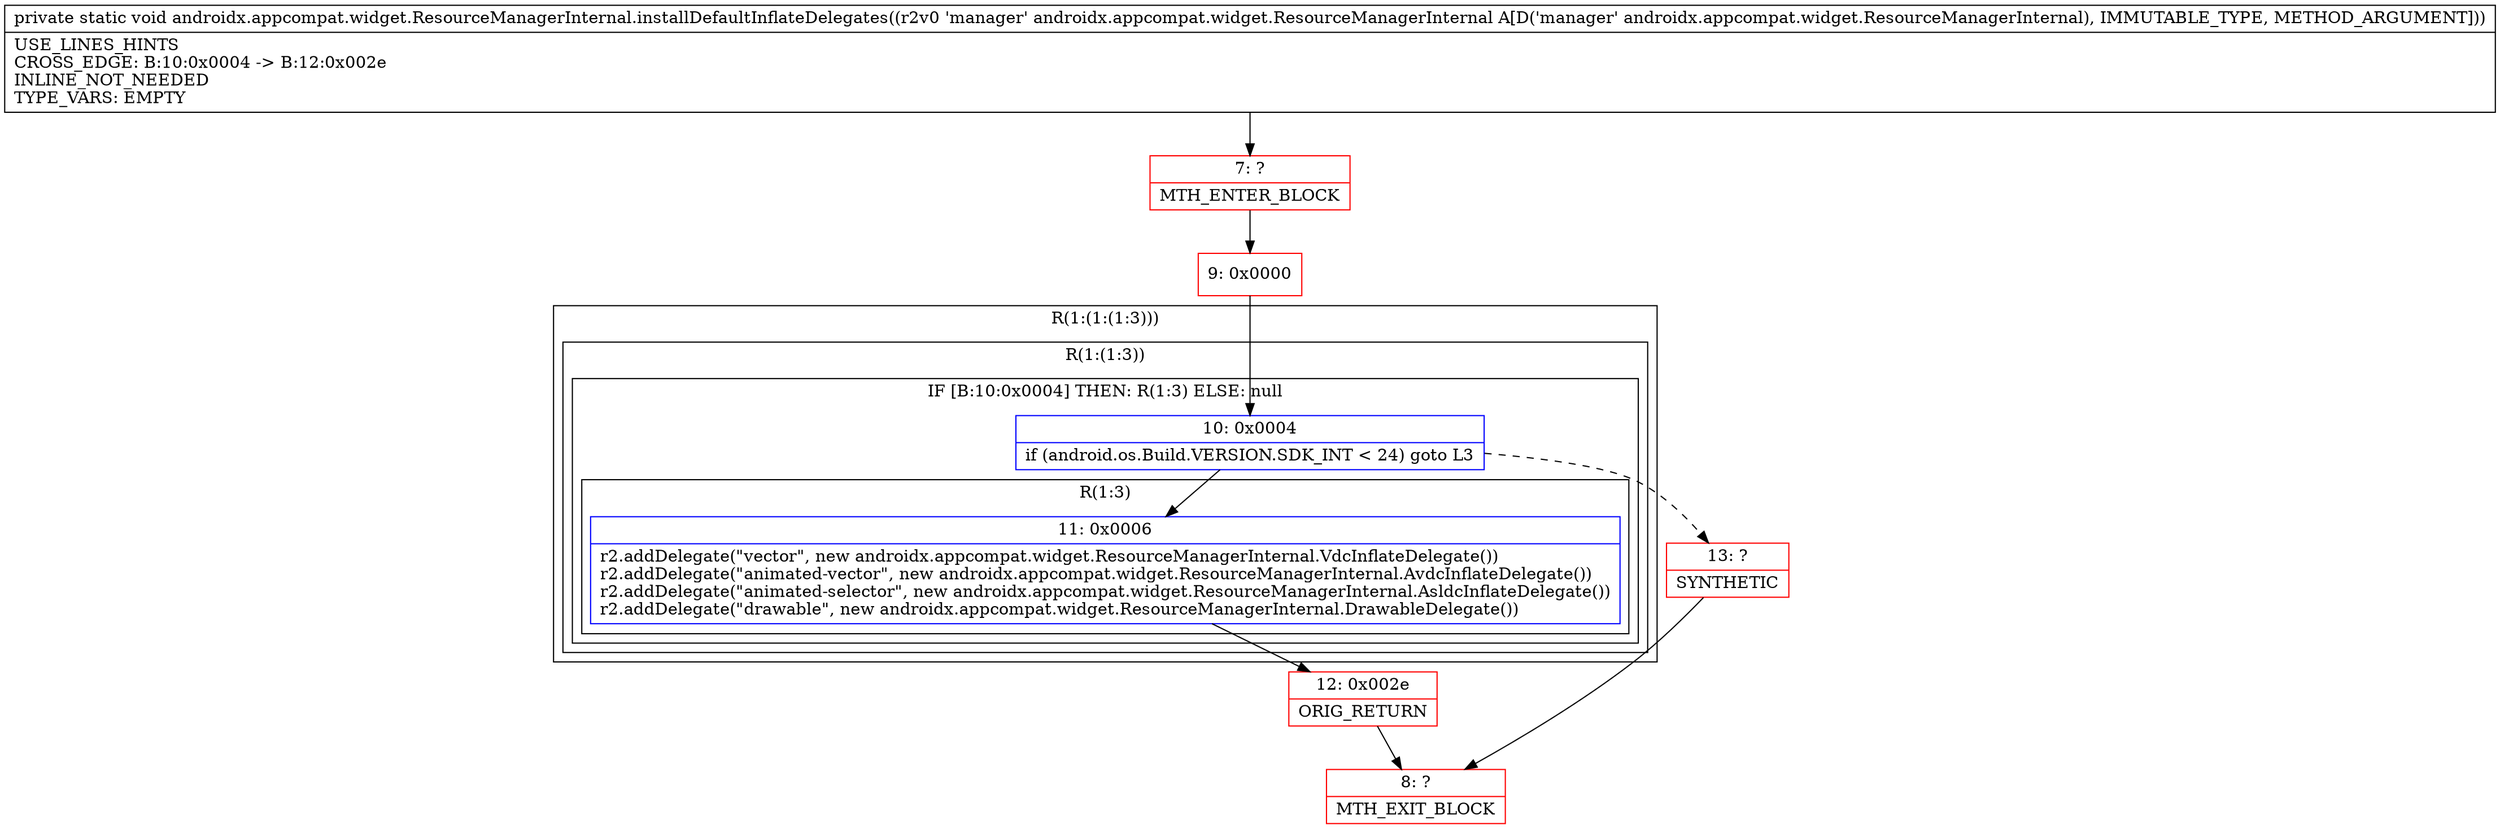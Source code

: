 digraph "CFG forandroidx.appcompat.widget.ResourceManagerInternal.installDefaultInflateDelegates(Landroidx\/appcompat\/widget\/ResourceManagerInternal;)V" {
subgraph cluster_Region_56802191 {
label = "R(1:(1:(1:3)))";
node [shape=record,color=blue];
subgraph cluster_Region_315802107 {
label = "R(1:(1:3))";
node [shape=record,color=blue];
subgraph cluster_IfRegion_103619557 {
label = "IF [B:10:0x0004] THEN: R(1:3) ELSE: null";
node [shape=record,color=blue];
Node_10 [shape=record,label="{10\:\ 0x0004|if (android.os.Build.VERSION.SDK_INT \< 24) goto L3\l}"];
subgraph cluster_Region_1234042083 {
label = "R(1:3)";
node [shape=record,color=blue];
Node_11 [shape=record,label="{11\:\ 0x0006|r2.addDelegate(\"vector\", new androidx.appcompat.widget.ResourceManagerInternal.VdcInflateDelegate())\lr2.addDelegate(\"animated\-vector\", new androidx.appcompat.widget.ResourceManagerInternal.AvdcInflateDelegate())\lr2.addDelegate(\"animated\-selector\", new androidx.appcompat.widget.ResourceManagerInternal.AsldcInflateDelegate())\lr2.addDelegate(\"drawable\", new androidx.appcompat.widget.ResourceManagerInternal.DrawableDelegate())\l}"];
}
}
}
}
Node_7 [shape=record,color=red,label="{7\:\ ?|MTH_ENTER_BLOCK\l}"];
Node_9 [shape=record,color=red,label="{9\:\ 0x0000}"];
Node_12 [shape=record,color=red,label="{12\:\ 0x002e|ORIG_RETURN\l}"];
Node_8 [shape=record,color=red,label="{8\:\ ?|MTH_EXIT_BLOCK\l}"];
Node_13 [shape=record,color=red,label="{13\:\ ?|SYNTHETIC\l}"];
MethodNode[shape=record,label="{private static void androidx.appcompat.widget.ResourceManagerInternal.installDefaultInflateDelegates((r2v0 'manager' androidx.appcompat.widget.ResourceManagerInternal A[D('manager' androidx.appcompat.widget.ResourceManagerInternal), IMMUTABLE_TYPE, METHOD_ARGUMENT]))  | USE_LINES_HINTS\lCROSS_EDGE: B:10:0x0004 \-\> B:12:0x002e\lINLINE_NOT_NEEDED\lTYPE_VARS: EMPTY\l}"];
MethodNode -> Node_7;Node_10 -> Node_11;
Node_10 -> Node_13[style=dashed];
Node_11 -> Node_12;
Node_7 -> Node_9;
Node_9 -> Node_10;
Node_12 -> Node_8;
Node_13 -> Node_8;
}

